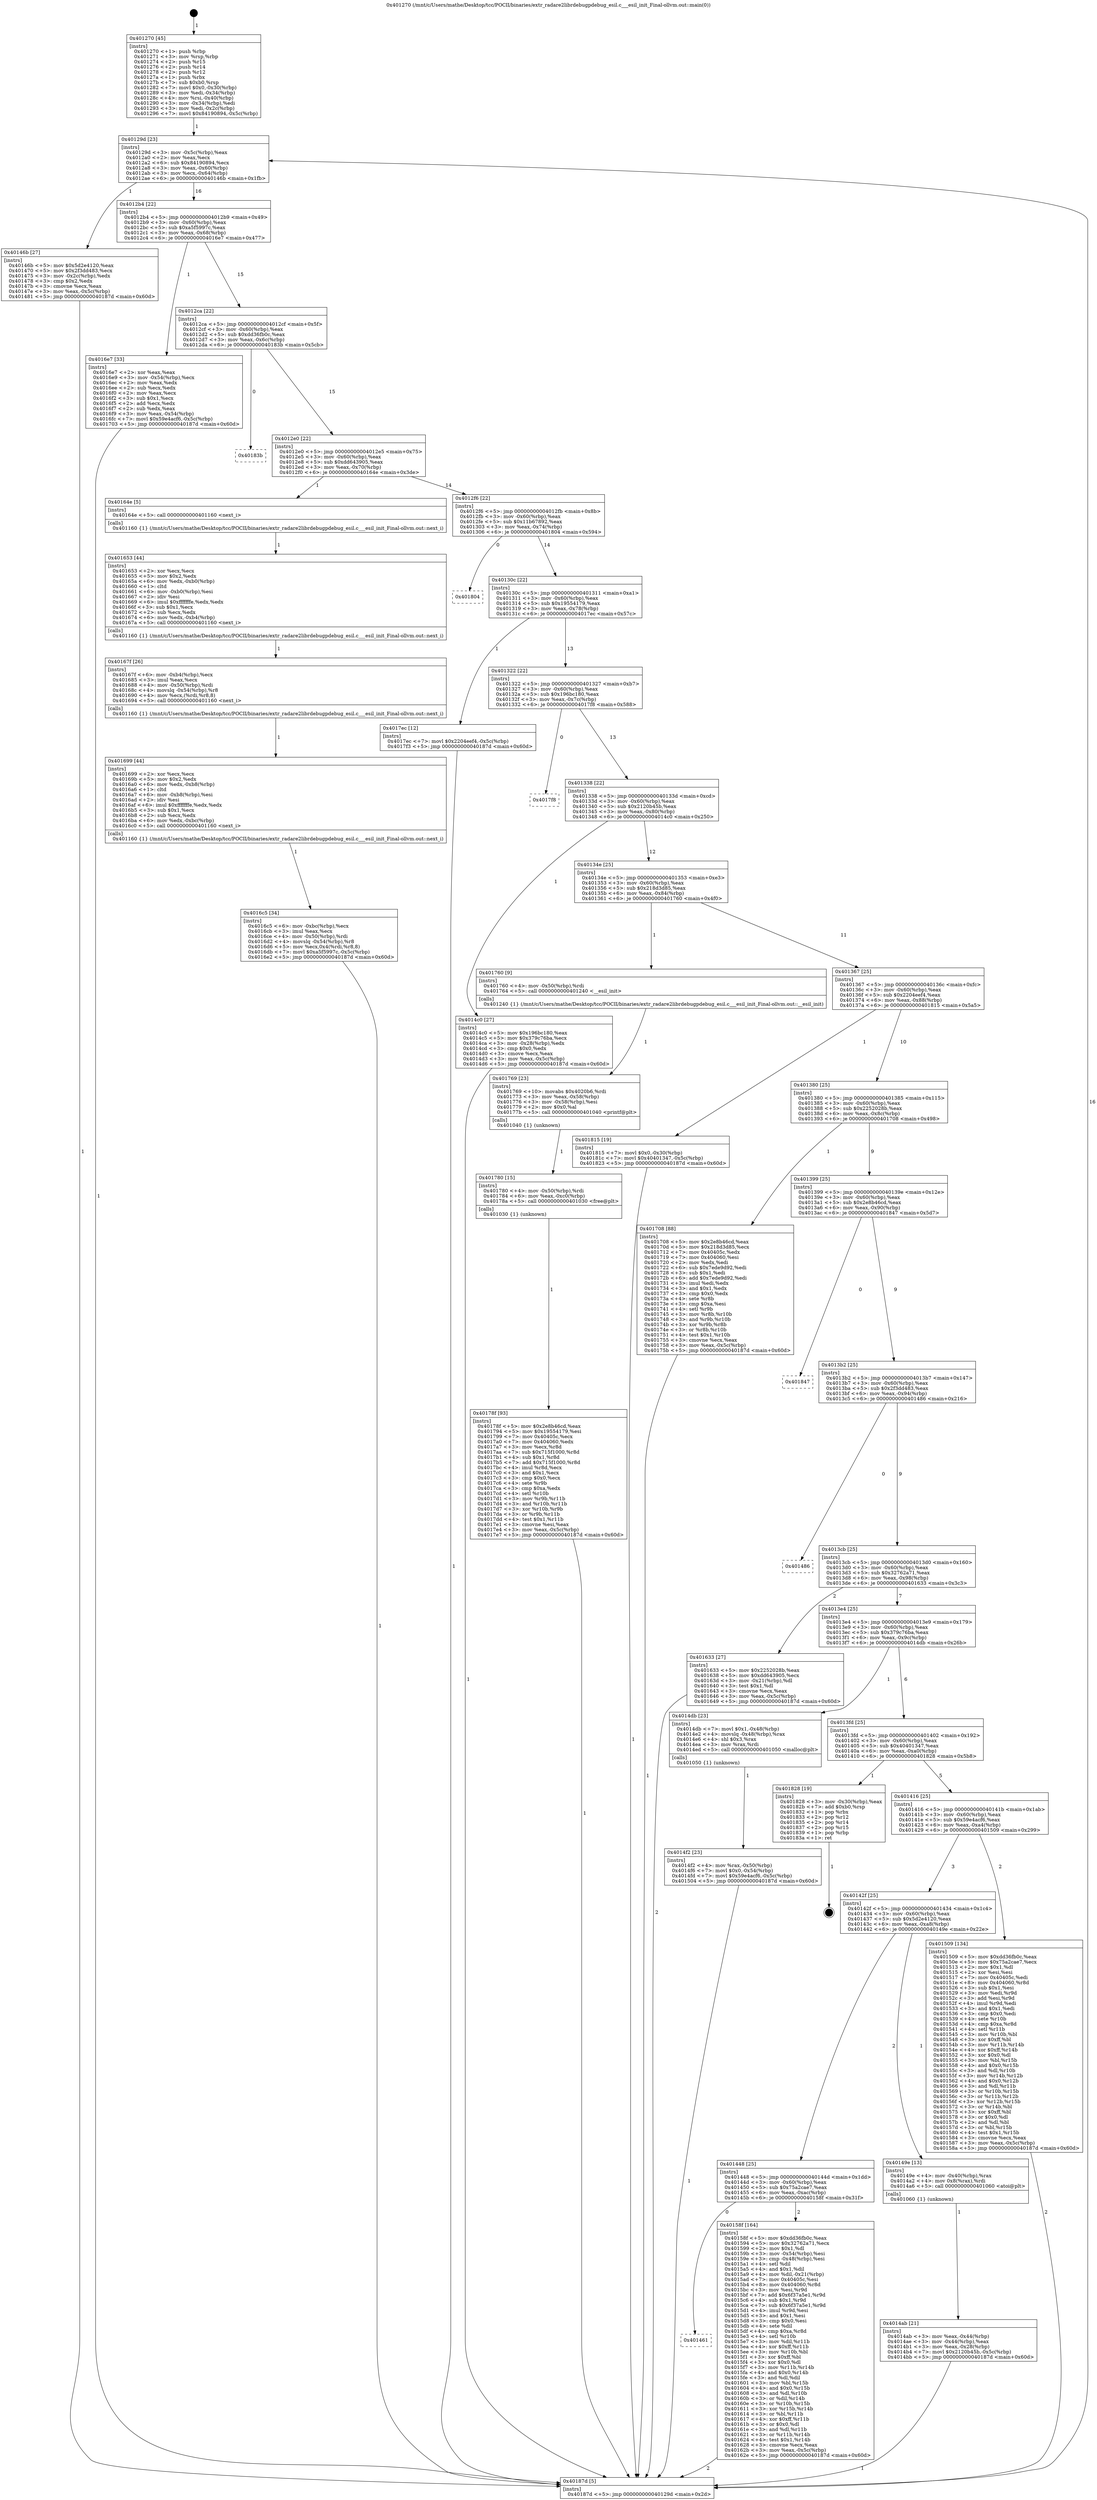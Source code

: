 digraph "0x401270" {
  label = "0x401270 (/mnt/c/Users/mathe/Desktop/tcc/POCII/binaries/extr_radare2librdebugpdebug_esil.c___esil_init_Final-ollvm.out::main(0))"
  labelloc = "t"
  node[shape=record]

  Entry [label="",width=0.3,height=0.3,shape=circle,fillcolor=black,style=filled]
  "0x40129d" [label="{
     0x40129d [23]\l
     | [instrs]\l
     &nbsp;&nbsp;0x40129d \<+3\>: mov -0x5c(%rbp),%eax\l
     &nbsp;&nbsp;0x4012a0 \<+2\>: mov %eax,%ecx\l
     &nbsp;&nbsp;0x4012a2 \<+6\>: sub $0x84190894,%ecx\l
     &nbsp;&nbsp;0x4012a8 \<+3\>: mov %eax,-0x60(%rbp)\l
     &nbsp;&nbsp;0x4012ab \<+3\>: mov %ecx,-0x64(%rbp)\l
     &nbsp;&nbsp;0x4012ae \<+6\>: je 000000000040146b \<main+0x1fb\>\l
  }"]
  "0x40146b" [label="{
     0x40146b [27]\l
     | [instrs]\l
     &nbsp;&nbsp;0x40146b \<+5\>: mov $0x5d2e4120,%eax\l
     &nbsp;&nbsp;0x401470 \<+5\>: mov $0x2f3dd483,%ecx\l
     &nbsp;&nbsp;0x401475 \<+3\>: mov -0x2c(%rbp),%edx\l
     &nbsp;&nbsp;0x401478 \<+3\>: cmp $0x2,%edx\l
     &nbsp;&nbsp;0x40147b \<+3\>: cmovne %ecx,%eax\l
     &nbsp;&nbsp;0x40147e \<+3\>: mov %eax,-0x5c(%rbp)\l
     &nbsp;&nbsp;0x401481 \<+5\>: jmp 000000000040187d \<main+0x60d\>\l
  }"]
  "0x4012b4" [label="{
     0x4012b4 [22]\l
     | [instrs]\l
     &nbsp;&nbsp;0x4012b4 \<+5\>: jmp 00000000004012b9 \<main+0x49\>\l
     &nbsp;&nbsp;0x4012b9 \<+3\>: mov -0x60(%rbp),%eax\l
     &nbsp;&nbsp;0x4012bc \<+5\>: sub $0xa5f5997c,%eax\l
     &nbsp;&nbsp;0x4012c1 \<+3\>: mov %eax,-0x68(%rbp)\l
     &nbsp;&nbsp;0x4012c4 \<+6\>: je 00000000004016e7 \<main+0x477\>\l
  }"]
  "0x40187d" [label="{
     0x40187d [5]\l
     | [instrs]\l
     &nbsp;&nbsp;0x40187d \<+5\>: jmp 000000000040129d \<main+0x2d\>\l
  }"]
  "0x401270" [label="{
     0x401270 [45]\l
     | [instrs]\l
     &nbsp;&nbsp;0x401270 \<+1\>: push %rbp\l
     &nbsp;&nbsp;0x401271 \<+3\>: mov %rsp,%rbp\l
     &nbsp;&nbsp;0x401274 \<+2\>: push %r15\l
     &nbsp;&nbsp;0x401276 \<+2\>: push %r14\l
     &nbsp;&nbsp;0x401278 \<+2\>: push %r12\l
     &nbsp;&nbsp;0x40127a \<+1\>: push %rbx\l
     &nbsp;&nbsp;0x40127b \<+7\>: sub $0xb0,%rsp\l
     &nbsp;&nbsp;0x401282 \<+7\>: movl $0x0,-0x30(%rbp)\l
     &nbsp;&nbsp;0x401289 \<+3\>: mov %edi,-0x34(%rbp)\l
     &nbsp;&nbsp;0x40128c \<+4\>: mov %rsi,-0x40(%rbp)\l
     &nbsp;&nbsp;0x401290 \<+3\>: mov -0x34(%rbp),%edi\l
     &nbsp;&nbsp;0x401293 \<+3\>: mov %edi,-0x2c(%rbp)\l
     &nbsp;&nbsp;0x401296 \<+7\>: movl $0x84190894,-0x5c(%rbp)\l
  }"]
  Exit [label="",width=0.3,height=0.3,shape=circle,fillcolor=black,style=filled,peripheries=2]
  "0x4016e7" [label="{
     0x4016e7 [33]\l
     | [instrs]\l
     &nbsp;&nbsp;0x4016e7 \<+2\>: xor %eax,%eax\l
     &nbsp;&nbsp;0x4016e9 \<+3\>: mov -0x54(%rbp),%ecx\l
     &nbsp;&nbsp;0x4016ec \<+2\>: mov %eax,%edx\l
     &nbsp;&nbsp;0x4016ee \<+2\>: sub %ecx,%edx\l
     &nbsp;&nbsp;0x4016f0 \<+2\>: mov %eax,%ecx\l
     &nbsp;&nbsp;0x4016f2 \<+3\>: sub $0x1,%ecx\l
     &nbsp;&nbsp;0x4016f5 \<+2\>: add %ecx,%edx\l
     &nbsp;&nbsp;0x4016f7 \<+2\>: sub %edx,%eax\l
     &nbsp;&nbsp;0x4016f9 \<+3\>: mov %eax,-0x54(%rbp)\l
     &nbsp;&nbsp;0x4016fc \<+7\>: movl $0x59e4acf6,-0x5c(%rbp)\l
     &nbsp;&nbsp;0x401703 \<+5\>: jmp 000000000040187d \<main+0x60d\>\l
  }"]
  "0x4012ca" [label="{
     0x4012ca [22]\l
     | [instrs]\l
     &nbsp;&nbsp;0x4012ca \<+5\>: jmp 00000000004012cf \<main+0x5f\>\l
     &nbsp;&nbsp;0x4012cf \<+3\>: mov -0x60(%rbp),%eax\l
     &nbsp;&nbsp;0x4012d2 \<+5\>: sub $0xdd36fb0c,%eax\l
     &nbsp;&nbsp;0x4012d7 \<+3\>: mov %eax,-0x6c(%rbp)\l
     &nbsp;&nbsp;0x4012da \<+6\>: je 000000000040183b \<main+0x5cb\>\l
  }"]
  "0x40178f" [label="{
     0x40178f [93]\l
     | [instrs]\l
     &nbsp;&nbsp;0x40178f \<+5\>: mov $0x2e8b46cd,%eax\l
     &nbsp;&nbsp;0x401794 \<+5\>: mov $0x19554179,%esi\l
     &nbsp;&nbsp;0x401799 \<+7\>: mov 0x40405c,%ecx\l
     &nbsp;&nbsp;0x4017a0 \<+7\>: mov 0x404060,%edx\l
     &nbsp;&nbsp;0x4017a7 \<+3\>: mov %ecx,%r8d\l
     &nbsp;&nbsp;0x4017aa \<+7\>: sub $0x715f1000,%r8d\l
     &nbsp;&nbsp;0x4017b1 \<+4\>: sub $0x1,%r8d\l
     &nbsp;&nbsp;0x4017b5 \<+7\>: add $0x715f1000,%r8d\l
     &nbsp;&nbsp;0x4017bc \<+4\>: imul %r8d,%ecx\l
     &nbsp;&nbsp;0x4017c0 \<+3\>: and $0x1,%ecx\l
     &nbsp;&nbsp;0x4017c3 \<+3\>: cmp $0x0,%ecx\l
     &nbsp;&nbsp;0x4017c6 \<+4\>: sete %r9b\l
     &nbsp;&nbsp;0x4017ca \<+3\>: cmp $0xa,%edx\l
     &nbsp;&nbsp;0x4017cd \<+4\>: setl %r10b\l
     &nbsp;&nbsp;0x4017d1 \<+3\>: mov %r9b,%r11b\l
     &nbsp;&nbsp;0x4017d4 \<+3\>: and %r10b,%r11b\l
     &nbsp;&nbsp;0x4017d7 \<+3\>: xor %r10b,%r9b\l
     &nbsp;&nbsp;0x4017da \<+3\>: or %r9b,%r11b\l
     &nbsp;&nbsp;0x4017dd \<+4\>: test $0x1,%r11b\l
     &nbsp;&nbsp;0x4017e1 \<+3\>: cmovne %esi,%eax\l
     &nbsp;&nbsp;0x4017e4 \<+3\>: mov %eax,-0x5c(%rbp)\l
     &nbsp;&nbsp;0x4017e7 \<+5\>: jmp 000000000040187d \<main+0x60d\>\l
  }"]
  "0x40183b" [label="{
     0x40183b\l
  }", style=dashed]
  "0x4012e0" [label="{
     0x4012e0 [22]\l
     | [instrs]\l
     &nbsp;&nbsp;0x4012e0 \<+5\>: jmp 00000000004012e5 \<main+0x75\>\l
     &nbsp;&nbsp;0x4012e5 \<+3\>: mov -0x60(%rbp),%eax\l
     &nbsp;&nbsp;0x4012e8 \<+5\>: sub $0xdd643905,%eax\l
     &nbsp;&nbsp;0x4012ed \<+3\>: mov %eax,-0x70(%rbp)\l
     &nbsp;&nbsp;0x4012f0 \<+6\>: je 000000000040164e \<main+0x3de\>\l
  }"]
  "0x401780" [label="{
     0x401780 [15]\l
     | [instrs]\l
     &nbsp;&nbsp;0x401780 \<+4\>: mov -0x50(%rbp),%rdi\l
     &nbsp;&nbsp;0x401784 \<+6\>: mov %eax,-0xc0(%rbp)\l
     &nbsp;&nbsp;0x40178a \<+5\>: call 0000000000401030 \<free@plt\>\l
     | [calls]\l
     &nbsp;&nbsp;0x401030 \{1\} (unknown)\l
  }"]
  "0x40164e" [label="{
     0x40164e [5]\l
     | [instrs]\l
     &nbsp;&nbsp;0x40164e \<+5\>: call 0000000000401160 \<next_i\>\l
     | [calls]\l
     &nbsp;&nbsp;0x401160 \{1\} (/mnt/c/Users/mathe/Desktop/tcc/POCII/binaries/extr_radare2librdebugpdebug_esil.c___esil_init_Final-ollvm.out::next_i)\l
  }"]
  "0x4012f6" [label="{
     0x4012f6 [22]\l
     | [instrs]\l
     &nbsp;&nbsp;0x4012f6 \<+5\>: jmp 00000000004012fb \<main+0x8b\>\l
     &nbsp;&nbsp;0x4012fb \<+3\>: mov -0x60(%rbp),%eax\l
     &nbsp;&nbsp;0x4012fe \<+5\>: sub $0x11b67892,%eax\l
     &nbsp;&nbsp;0x401303 \<+3\>: mov %eax,-0x74(%rbp)\l
     &nbsp;&nbsp;0x401306 \<+6\>: je 0000000000401804 \<main+0x594\>\l
  }"]
  "0x401769" [label="{
     0x401769 [23]\l
     | [instrs]\l
     &nbsp;&nbsp;0x401769 \<+10\>: movabs $0x4020b6,%rdi\l
     &nbsp;&nbsp;0x401773 \<+3\>: mov %eax,-0x58(%rbp)\l
     &nbsp;&nbsp;0x401776 \<+3\>: mov -0x58(%rbp),%esi\l
     &nbsp;&nbsp;0x401779 \<+2\>: mov $0x0,%al\l
     &nbsp;&nbsp;0x40177b \<+5\>: call 0000000000401040 \<printf@plt\>\l
     | [calls]\l
     &nbsp;&nbsp;0x401040 \{1\} (unknown)\l
  }"]
  "0x401804" [label="{
     0x401804\l
  }", style=dashed]
  "0x40130c" [label="{
     0x40130c [22]\l
     | [instrs]\l
     &nbsp;&nbsp;0x40130c \<+5\>: jmp 0000000000401311 \<main+0xa1\>\l
     &nbsp;&nbsp;0x401311 \<+3\>: mov -0x60(%rbp),%eax\l
     &nbsp;&nbsp;0x401314 \<+5\>: sub $0x19554179,%eax\l
     &nbsp;&nbsp;0x401319 \<+3\>: mov %eax,-0x78(%rbp)\l
     &nbsp;&nbsp;0x40131c \<+6\>: je 00000000004017ec \<main+0x57c\>\l
  }"]
  "0x4016c5" [label="{
     0x4016c5 [34]\l
     | [instrs]\l
     &nbsp;&nbsp;0x4016c5 \<+6\>: mov -0xbc(%rbp),%ecx\l
     &nbsp;&nbsp;0x4016cb \<+3\>: imul %eax,%ecx\l
     &nbsp;&nbsp;0x4016ce \<+4\>: mov -0x50(%rbp),%rdi\l
     &nbsp;&nbsp;0x4016d2 \<+4\>: movslq -0x54(%rbp),%r8\l
     &nbsp;&nbsp;0x4016d6 \<+5\>: mov %ecx,0x4(%rdi,%r8,8)\l
     &nbsp;&nbsp;0x4016db \<+7\>: movl $0xa5f5997c,-0x5c(%rbp)\l
     &nbsp;&nbsp;0x4016e2 \<+5\>: jmp 000000000040187d \<main+0x60d\>\l
  }"]
  "0x4017ec" [label="{
     0x4017ec [12]\l
     | [instrs]\l
     &nbsp;&nbsp;0x4017ec \<+7\>: movl $0x2204eef4,-0x5c(%rbp)\l
     &nbsp;&nbsp;0x4017f3 \<+5\>: jmp 000000000040187d \<main+0x60d\>\l
  }"]
  "0x401322" [label="{
     0x401322 [22]\l
     | [instrs]\l
     &nbsp;&nbsp;0x401322 \<+5\>: jmp 0000000000401327 \<main+0xb7\>\l
     &nbsp;&nbsp;0x401327 \<+3\>: mov -0x60(%rbp),%eax\l
     &nbsp;&nbsp;0x40132a \<+5\>: sub $0x196bc180,%eax\l
     &nbsp;&nbsp;0x40132f \<+3\>: mov %eax,-0x7c(%rbp)\l
     &nbsp;&nbsp;0x401332 \<+6\>: je 00000000004017f8 \<main+0x588\>\l
  }"]
  "0x401699" [label="{
     0x401699 [44]\l
     | [instrs]\l
     &nbsp;&nbsp;0x401699 \<+2\>: xor %ecx,%ecx\l
     &nbsp;&nbsp;0x40169b \<+5\>: mov $0x2,%edx\l
     &nbsp;&nbsp;0x4016a0 \<+6\>: mov %edx,-0xb8(%rbp)\l
     &nbsp;&nbsp;0x4016a6 \<+1\>: cltd\l
     &nbsp;&nbsp;0x4016a7 \<+6\>: mov -0xb8(%rbp),%esi\l
     &nbsp;&nbsp;0x4016ad \<+2\>: idiv %esi\l
     &nbsp;&nbsp;0x4016af \<+6\>: imul $0xfffffffe,%edx,%edx\l
     &nbsp;&nbsp;0x4016b5 \<+3\>: sub $0x1,%ecx\l
     &nbsp;&nbsp;0x4016b8 \<+2\>: sub %ecx,%edx\l
     &nbsp;&nbsp;0x4016ba \<+6\>: mov %edx,-0xbc(%rbp)\l
     &nbsp;&nbsp;0x4016c0 \<+5\>: call 0000000000401160 \<next_i\>\l
     | [calls]\l
     &nbsp;&nbsp;0x401160 \{1\} (/mnt/c/Users/mathe/Desktop/tcc/POCII/binaries/extr_radare2librdebugpdebug_esil.c___esil_init_Final-ollvm.out::next_i)\l
  }"]
  "0x4017f8" [label="{
     0x4017f8\l
  }", style=dashed]
  "0x401338" [label="{
     0x401338 [22]\l
     | [instrs]\l
     &nbsp;&nbsp;0x401338 \<+5\>: jmp 000000000040133d \<main+0xcd\>\l
     &nbsp;&nbsp;0x40133d \<+3\>: mov -0x60(%rbp),%eax\l
     &nbsp;&nbsp;0x401340 \<+5\>: sub $0x2120b45b,%eax\l
     &nbsp;&nbsp;0x401345 \<+3\>: mov %eax,-0x80(%rbp)\l
     &nbsp;&nbsp;0x401348 \<+6\>: je 00000000004014c0 \<main+0x250\>\l
  }"]
  "0x40167f" [label="{
     0x40167f [26]\l
     | [instrs]\l
     &nbsp;&nbsp;0x40167f \<+6\>: mov -0xb4(%rbp),%ecx\l
     &nbsp;&nbsp;0x401685 \<+3\>: imul %eax,%ecx\l
     &nbsp;&nbsp;0x401688 \<+4\>: mov -0x50(%rbp),%rdi\l
     &nbsp;&nbsp;0x40168c \<+4\>: movslq -0x54(%rbp),%r8\l
     &nbsp;&nbsp;0x401690 \<+4\>: mov %ecx,(%rdi,%r8,8)\l
     &nbsp;&nbsp;0x401694 \<+5\>: call 0000000000401160 \<next_i\>\l
     | [calls]\l
     &nbsp;&nbsp;0x401160 \{1\} (/mnt/c/Users/mathe/Desktop/tcc/POCII/binaries/extr_radare2librdebugpdebug_esil.c___esil_init_Final-ollvm.out::next_i)\l
  }"]
  "0x4014c0" [label="{
     0x4014c0 [27]\l
     | [instrs]\l
     &nbsp;&nbsp;0x4014c0 \<+5\>: mov $0x196bc180,%eax\l
     &nbsp;&nbsp;0x4014c5 \<+5\>: mov $0x379c76ba,%ecx\l
     &nbsp;&nbsp;0x4014ca \<+3\>: mov -0x28(%rbp),%edx\l
     &nbsp;&nbsp;0x4014cd \<+3\>: cmp $0x0,%edx\l
     &nbsp;&nbsp;0x4014d0 \<+3\>: cmove %ecx,%eax\l
     &nbsp;&nbsp;0x4014d3 \<+3\>: mov %eax,-0x5c(%rbp)\l
     &nbsp;&nbsp;0x4014d6 \<+5\>: jmp 000000000040187d \<main+0x60d\>\l
  }"]
  "0x40134e" [label="{
     0x40134e [25]\l
     | [instrs]\l
     &nbsp;&nbsp;0x40134e \<+5\>: jmp 0000000000401353 \<main+0xe3\>\l
     &nbsp;&nbsp;0x401353 \<+3\>: mov -0x60(%rbp),%eax\l
     &nbsp;&nbsp;0x401356 \<+5\>: sub $0x218d3d85,%eax\l
     &nbsp;&nbsp;0x40135b \<+6\>: mov %eax,-0x84(%rbp)\l
     &nbsp;&nbsp;0x401361 \<+6\>: je 0000000000401760 \<main+0x4f0\>\l
  }"]
  "0x401653" [label="{
     0x401653 [44]\l
     | [instrs]\l
     &nbsp;&nbsp;0x401653 \<+2\>: xor %ecx,%ecx\l
     &nbsp;&nbsp;0x401655 \<+5\>: mov $0x2,%edx\l
     &nbsp;&nbsp;0x40165a \<+6\>: mov %edx,-0xb0(%rbp)\l
     &nbsp;&nbsp;0x401660 \<+1\>: cltd\l
     &nbsp;&nbsp;0x401661 \<+6\>: mov -0xb0(%rbp),%esi\l
     &nbsp;&nbsp;0x401667 \<+2\>: idiv %esi\l
     &nbsp;&nbsp;0x401669 \<+6\>: imul $0xfffffffe,%edx,%edx\l
     &nbsp;&nbsp;0x40166f \<+3\>: sub $0x1,%ecx\l
     &nbsp;&nbsp;0x401672 \<+2\>: sub %ecx,%edx\l
     &nbsp;&nbsp;0x401674 \<+6\>: mov %edx,-0xb4(%rbp)\l
     &nbsp;&nbsp;0x40167a \<+5\>: call 0000000000401160 \<next_i\>\l
     | [calls]\l
     &nbsp;&nbsp;0x401160 \{1\} (/mnt/c/Users/mathe/Desktop/tcc/POCII/binaries/extr_radare2librdebugpdebug_esil.c___esil_init_Final-ollvm.out::next_i)\l
  }"]
  "0x401760" [label="{
     0x401760 [9]\l
     | [instrs]\l
     &nbsp;&nbsp;0x401760 \<+4\>: mov -0x50(%rbp),%rdi\l
     &nbsp;&nbsp;0x401764 \<+5\>: call 0000000000401240 \<__esil_init\>\l
     | [calls]\l
     &nbsp;&nbsp;0x401240 \{1\} (/mnt/c/Users/mathe/Desktop/tcc/POCII/binaries/extr_radare2librdebugpdebug_esil.c___esil_init_Final-ollvm.out::__esil_init)\l
  }"]
  "0x401367" [label="{
     0x401367 [25]\l
     | [instrs]\l
     &nbsp;&nbsp;0x401367 \<+5\>: jmp 000000000040136c \<main+0xfc\>\l
     &nbsp;&nbsp;0x40136c \<+3\>: mov -0x60(%rbp),%eax\l
     &nbsp;&nbsp;0x40136f \<+5\>: sub $0x2204eef4,%eax\l
     &nbsp;&nbsp;0x401374 \<+6\>: mov %eax,-0x88(%rbp)\l
     &nbsp;&nbsp;0x40137a \<+6\>: je 0000000000401815 \<main+0x5a5\>\l
  }"]
  "0x401461" [label="{
     0x401461\l
  }", style=dashed]
  "0x401815" [label="{
     0x401815 [19]\l
     | [instrs]\l
     &nbsp;&nbsp;0x401815 \<+7\>: movl $0x0,-0x30(%rbp)\l
     &nbsp;&nbsp;0x40181c \<+7\>: movl $0x40401347,-0x5c(%rbp)\l
     &nbsp;&nbsp;0x401823 \<+5\>: jmp 000000000040187d \<main+0x60d\>\l
  }"]
  "0x401380" [label="{
     0x401380 [25]\l
     | [instrs]\l
     &nbsp;&nbsp;0x401380 \<+5\>: jmp 0000000000401385 \<main+0x115\>\l
     &nbsp;&nbsp;0x401385 \<+3\>: mov -0x60(%rbp),%eax\l
     &nbsp;&nbsp;0x401388 \<+5\>: sub $0x2252028b,%eax\l
     &nbsp;&nbsp;0x40138d \<+6\>: mov %eax,-0x8c(%rbp)\l
     &nbsp;&nbsp;0x401393 \<+6\>: je 0000000000401708 \<main+0x498\>\l
  }"]
  "0x40158f" [label="{
     0x40158f [164]\l
     | [instrs]\l
     &nbsp;&nbsp;0x40158f \<+5\>: mov $0xdd36fb0c,%eax\l
     &nbsp;&nbsp;0x401594 \<+5\>: mov $0x32762a71,%ecx\l
     &nbsp;&nbsp;0x401599 \<+2\>: mov $0x1,%dl\l
     &nbsp;&nbsp;0x40159b \<+3\>: mov -0x54(%rbp),%esi\l
     &nbsp;&nbsp;0x40159e \<+3\>: cmp -0x48(%rbp),%esi\l
     &nbsp;&nbsp;0x4015a1 \<+4\>: setl %dil\l
     &nbsp;&nbsp;0x4015a5 \<+4\>: and $0x1,%dil\l
     &nbsp;&nbsp;0x4015a9 \<+4\>: mov %dil,-0x21(%rbp)\l
     &nbsp;&nbsp;0x4015ad \<+7\>: mov 0x40405c,%esi\l
     &nbsp;&nbsp;0x4015b4 \<+8\>: mov 0x404060,%r8d\l
     &nbsp;&nbsp;0x4015bc \<+3\>: mov %esi,%r9d\l
     &nbsp;&nbsp;0x4015bf \<+7\>: add $0x6f37a5e1,%r9d\l
     &nbsp;&nbsp;0x4015c6 \<+4\>: sub $0x1,%r9d\l
     &nbsp;&nbsp;0x4015ca \<+7\>: sub $0x6f37a5e1,%r9d\l
     &nbsp;&nbsp;0x4015d1 \<+4\>: imul %r9d,%esi\l
     &nbsp;&nbsp;0x4015d5 \<+3\>: and $0x1,%esi\l
     &nbsp;&nbsp;0x4015d8 \<+3\>: cmp $0x0,%esi\l
     &nbsp;&nbsp;0x4015db \<+4\>: sete %dil\l
     &nbsp;&nbsp;0x4015df \<+4\>: cmp $0xa,%r8d\l
     &nbsp;&nbsp;0x4015e3 \<+4\>: setl %r10b\l
     &nbsp;&nbsp;0x4015e7 \<+3\>: mov %dil,%r11b\l
     &nbsp;&nbsp;0x4015ea \<+4\>: xor $0xff,%r11b\l
     &nbsp;&nbsp;0x4015ee \<+3\>: mov %r10b,%bl\l
     &nbsp;&nbsp;0x4015f1 \<+3\>: xor $0xff,%bl\l
     &nbsp;&nbsp;0x4015f4 \<+3\>: xor $0x0,%dl\l
     &nbsp;&nbsp;0x4015f7 \<+3\>: mov %r11b,%r14b\l
     &nbsp;&nbsp;0x4015fa \<+4\>: and $0x0,%r14b\l
     &nbsp;&nbsp;0x4015fe \<+3\>: and %dl,%dil\l
     &nbsp;&nbsp;0x401601 \<+3\>: mov %bl,%r15b\l
     &nbsp;&nbsp;0x401604 \<+4\>: and $0x0,%r15b\l
     &nbsp;&nbsp;0x401608 \<+3\>: and %dl,%r10b\l
     &nbsp;&nbsp;0x40160b \<+3\>: or %dil,%r14b\l
     &nbsp;&nbsp;0x40160e \<+3\>: or %r10b,%r15b\l
     &nbsp;&nbsp;0x401611 \<+3\>: xor %r15b,%r14b\l
     &nbsp;&nbsp;0x401614 \<+3\>: or %bl,%r11b\l
     &nbsp;&nbsp;0x401617 \<+4\>: xor $0xff,%r11b\l
     &nbsp;&nbsp;0x40161b \<+3\>: or $0x0,%dl\l
     &nbsp;&nbsp;0x40161e \<+3\>: and %dl,%r11b\l
     &nbsp;&nbsp;0x401621 \<+3\>: or %r11b,%r14b\l
     &nbsp;&nbsp;0x401624 \<+4\>: test $0x1,%r14b\l
     &nbsp;&nbsp;0x401628 \<+3\>: cmovne %ecx,%eax\l
     &nbsp;&nbsp;0x40162b \<+3\>: mov %eax,-0x5c(%rbp)\l
     &nbsp;&nbsp;0x40162e \<+5\>: jmp 000000000040187d \<main+0x60d\>\l
  }"]
  "0x401708" [label="{
     0x401708 [88]\l
     | [instrs]\l
     &nbsp;&nbsp;0x401708 \<+5\>: mov $0x2e8b46cd,%eax\l
     &nbsp;&nbsp;0x40170d \<+5\>: mov $0x218d3d85,%ecx\l
     &nbsp;&nbsp;0x401712 \<+7\>: mov 0x40405c,%edx\l
     &nbsp;&nbsp;0x401719 \<+7\>: mov 0x404060,%esi\l
     &nbsp;&nbsp;0x401720 \<+2\>: mov %edx,%edi\l
     &nbsp;&nbsp;0x401722 \<+6\>: sub $0x7ede9d92,%edi\l
     &nbsp;&nbsp;0x401728 \<+3\>: sub $0x1,%edi\l
     &nbsp;&nbsp;0x40172b \<+6\>: add $0x7ede9d92,%edi\l
     &nbsp;&nbsp;0x401731 \<+3\>: imul %edi,%edx\l
     &nbsp;&nbsp;0x401734 \<+3\>: and $0x1,%edx\l
     &nbsp;&nbsp;0x401737 \<+3\>: cmp $0x0,%edx\l
     &nbsp;&nbsp;0x40173a \<+4\>: sete %r8b\l
     &nbsp;&nbsp;0x40173e \<+3\>: cmp $0xa,%esi\l
     &nbsp;&nbsp;0x401741 \<+4\>: setl %r9b\l
     &nbsp;&nbsp;0x401745 \<+3\>: mov %r8b,%r10b\l
     &nbsp;&nbsp;0x401748 \<+3\>: and %r9b,%r10b\l
     &nbsp;&nbsp;0x40174b \<+3\>: xor %r9b,%r8b\l
     &nbsp;&nbsp;0x40174e \<+3\>: or %r8b,%r10b\l
     &nbsp;&nbsp;0x401751 \<+4\>: test $0x1,%r10b\l
     &nbsp;&nbsp;0x401755 \<+3\>: cmovne %ecx,%eax\l
     &nbsp;&nbsp;0x401758 \<+3\>: mov %eax,-0x5c(%rbp)\l
     &nbsp;&nbsp;0x40175b \<+5\>: jmp 000000000040187d \<main+0x60d\>\l
  }"]
  "0x401399" [label="{
     0x401399 [25]\l
     | [instrs]\l
     &nbsp;&nbsp;0x401399 \<+5\>: jmp 000000000040139e \<main+0x12e\>\l
     &nbsp;&nbsp;0x40139e \<+3\>: mov -0x60(%rbp),%eax\l
     &nbsp;&nbsp;0x4013a1 \<+5\>: sub $0x2e8b46cd,%eax\l
     &nbsp;&nbsp;0x4013a6 \<+6\>: mov %eax,-0x90(%rbp)\l
     &nbsp;&nbsp;0x4013ac \<+6\>: je 0000000000401847 \<main+0x5d7\>\l
  }"]
  "0x4014f2" [label="{
     0x4014f2 [23]\l
     | [instrs]\l
     &nbsp;&nbsp;0x4014f2 \<+4\>: mov %rax,-0x50(%rbp)\l
     &nbsp;&nbsp;0x4014f6 \<+7\>: movl $0x0,-0x54(%rbp)\l
     &nbsp;&nbsp;0x4014fd \<+7\>: movl $0x59e4acf6,-0x5c(%rbp)\l
     &nbsp;&nbsp;0x401504 \<+5\>: jmp 000000000040187d \<main+0x60d\>\l
  }"]
  "0x401847" [label="{
     0x401847\l
  }", style=dashed]
  "0x4013b2" [label="{
     0x4013b2 [25]\l
     | [instrs]\l
     &nbsp;&nbsp;0x4013b2 \<+5\>: jmp 00000000004013b7 \<main+0x147\>\l
     &nbsp;&nbsp;0x4013b7 \<+3\>: mov -0x60(%rbp),%eax\l
     &nbsp;&nbsp;0x4013ba \<+5\>: sub $0x2f3dd483,%eax\l
     &nbsp;&nbsp;0x4013bf \<+6\>: mov %eax,-0x94(%rbp)\l
     &nbsp;&nbsp;0x4013c5 \<+6\>: je 0000000000401486 \<main+0x216\>\l
  }"]
  "0x4014ab" [label="{
     0x4014ab [21]\l
     | [instrs]\l
     &nbsp;&nbsp;0x4014ab \<+3\>: mov %eax,-0x44(%rbp)\l
     &nbsp;&nbsp;0x4014ae \<+3\>: mov -0x44(%rbp),%eax\l
     &nbsp;&nbsp;0x4014b1 \<+3\>: mov %eax,-0x28(%rbp)\l
     &nbsp;&nbsp;0x4014b4 \<+7\>: movl $0x2120b45b,-0x5c(%rbp)\l
     &nbsp;&nbsp;0x4014bb \<+5\>: jmp 000000000040187d \<main+0x60d\>\l
  }"]
  "0x401486" [label="{
     0x401486\l
  }", style=dashed]
  "0x4013cb" [label="{
     0x4013cb [25]\l
     | [instrs]\l
     &nbsp;&nbsp;0x4013cb \<+5\>: jmp 00000000004013d0 \<main+0x160\>\l
     &nbsp;&nbsp;0x4013d0 \<+3\>: mov -0x60(%rbp),%eax\l
     &nbsp;&nbsp;0x4013d3 \<+5\>: sub $0x32762a71,%eax\l
     &nbsp;&nbsp;0x4013d8 \<+6\>: mov %eax,-0x98(%rbp)\l
     &nbsp;&nbsp;0x4013de \<+6\>: je 0000000000401633 \<main+0x3c3\>\l
  }"]
  "0x401448" [label="{
     0x401448 [25]\l
     | [instrs]\l
     &nbsp;&nbsp;0x401448 \<+5\>: jmp 000000000040144d \<main+0x1dd\>\l
     &nbsp;&nbsp;0x40144d \<+3\>: mov -0x60(%rbp),%eax\l
     &nbsp;&nbsp;0x401450 \<+5\>: sub $0x75a2cae7,%eax\l
     &nbsp;&nbsp;0x401455 \<+6\>: mov %eax,-0xac(%rbp)\l
     &nbsp;&nbsp;0x40145b \<+6\>: je 000000000040158f \<main+0x31f\>\l
  }"]
  "0x401633" [label="{
     0x401633 [27]\l
     | [instrs]\l
     &nbsp;&nbsp;0x401633 \<+5\>: mov $0x2252028b,%eax\l
     &nbsp;&nbsp;0x401638 \<+5\>: mov $0xdd643905,%ecx\l
     &nbsp;&nbsp;0x40163d \<+3\>: mov -0x21(%rbp),%dl\l
     &nbsp;&nbsp;0x401640 \<+3\>: test $0x1,%dl\l
     &nbsp;&nbsp;0x401643 \<+3\>: cmovne %ecx,%eax\l
     &nbsp;&nbsp;0x401646 \<+3\>: mov %eax,-0x5c(%rbp)\l
     &nbsp;&nbsp;0x401649 \<+5\>: jmp 000000000040187d \<main+0x60d\>\l
  }"]
  "0x4013e4" [label="{
     0x4013e4 [25]\l
     | [instrs]\l
     &nbsp;&nbsp;0x4013e4 \<+5\>: jmp 00000000004013e9 \<main+0x179\>\l
     &nbsp;&nbsp;0x4013e9 \<+3\>: mov -0x60(%rbp),%eax\l
     &nbsp;&nbsp;0x4013ec \<+5\>: sub $0x379c76ba,%eax\l
     &nbsp;&nbsp;0x4013f1 \<+6\>: mov %eax,-0x9c(%rbp)\l
     &nbsp;&nbsp;0x4013f7 \<+6\>: je 00000000004014db \<main+0x26b\>\l
  }"]
  "0x40149e" [label="{
     0x40149e [13]\l
     | [instrs]\l
     &nbsp;&nbsp;0x40149e \<+4\>: mov -0x40(%rbp),%rax\l
     &nbsp;&nbsp;0x4014a2 \<+4\>: mov 0x8(%rax),%rdi\l
     &nbsp;&nbsp;0x4014a6 \<+5\>: call 0000000000401060 \<atoi@plt\>\l
     | [calls]\l
     &nbsp;&nbsp;0x401060 \{1\} (unknown)\l
  }"]
  "0x4014db" [label="{
     0x4014db [23]\l
     | [instrs]\l
     &nbsp;&nbsp;0x4014db \<+7\>: movl $0x1,-0x48(%rbp)\l
     &nbsp;&nbsp;0x4014e2 \<+4\>: movslq -0x48(%rbp),%rax\l
     &nbsp;&nbsp;0x4014e6 \<+4\>: shl $0x3,%rax\l
     &nbsp;&nbsp;0x4014ea \<+3\>: mov %rax,%rdi\l
     &nbsp;&nbsp;0x4014ed \<+5\>: call 0000000000401050 \<malloc@plt\>\l
     | [calls]\l
     &nbsp;&nbsp;0x401050 \{1\} (unknown)\l
  }"]
  "0x4013fd" [label="{
     0x4013fd [25]\l
     | [instrs]\l
     &nbsp;&nbsp;0x4013fd \<+5\>: jmp 0000000000401402 \<main+0x192\>\l
     &nbsp;&nbsp;0x401402 \<+3\>: mov -0x60(%rbp),%eax\l
     &nbsp;&nbsp;0x401405 \<+5\>: sub $0x40401347,%eax\l
     &nbsp;&nbsp;0x40140a \<+6\>: mov %eax,-0xa0(%rbp)\l
     &nbsp;&nbsp;0x401410 \<+6\>: je 0000000000401828 \<main+0x5b8\>\l
  }"]
  "0x40142f" [label="{
     0x40142f [25]\l
     | [instrs]\l
     &nbsp;&nbsp;0x40142f \<+5\>: jmp 0000000000401434 \<main+0x1c4\>\l
     &nbsp;&nbsp;0x401434 \<+3\>: mov -0x60(%rbp),%eax\l
     &nbsp;&nbsp;0x401437 \<+5\>: sub $0x5d2e4120,%eax\l
     &nbsp;&nbsp;0x40143c \<+6\>: mov %eax,-0xa8(%rbp)\l
     &nbsp;&nbsp;0x401442 \<+6\>: je 000000000040149e \<main+0x22e\>\l
  }"]
  "0x401828" [label="{
     0x401828 [19]\l
     | [instrs]\l
     &nbsp;&nbsp;0x401828 \<+3\>: mov -0x30(%rbp),%eax\l
     &nbsp;&nbsp;0x40182b \<+7\>: add $0xb0,%rsp\l
     &nbsp;&nbsp;0x401832 \<+1\>: pop %rbx\l
     &nbsp;&nbsp;0x401833 \<+2\>: pop %r12\l
     &nbsp;&nbsp;0x401835 \<+2\>: pop %r14\l
     &nbsp;&nbsp;0x401837 \<+2\>: pop %r15\l
     &nbsp;&nbsp;0x401839 \<+1\>: pop %rbp\l
     &nbsp;&nbsp;0x40183a \<+1\>: ret\l
  }"]
  "0x401416" [label="{
     0x401416 [25]\l
     | [instrs]\l
     &nbsp;&nbsp;0x401416 \<+5\>: jmp 000000000040141b \<main+0x1ab\>\l
     &nbsp;&nbsp;0x40141b \<+3\>: mov -0x60(%rbp),%eax\l
     &nbsp;&nbsp;0x40141e \<+5\>: sub $0x59e4acf6,%eax\l
     &nbsp;&nbsp;0x401423 \<+6\>: mov %eax,-0xa4(%rbp)\l
     &nbsp;&nbsp;0x401429 \<+6\>: je 0000000000401509 \<main+0x299\>\l
  }"]
  "0x401509" [label="{
     0x401509 [134]\l
     | [instrs]\l
     &nbsp;&nbsp;0x401509 \<+5\>: mov $0xdd36fb0c,%eax\l
     &nbsp;&nbsp;0x40150e \<+5\>: mov $0x75a2cae7,%ecx\l
     &nbsp;&nbsp;0x401513 \<+2\>: mov $0x1,%dl\l
     &nbsp;&nbsp;0x401515 \<+2\>: xor %esi,%esi\l
     &nbsp;&nbsp;0x401517 \<+7\>: mov 0x40405c,%edi\l
     &nbsp;&nbsp;0x40151e \<+8\>: mov 0x404060,%r8d\l
     &nbsp;&nbsp;0x401526 \<+3\>: sub $0x1,%esi\l
     &nbsp;&nbsp;0x401529 \<+3\>: mov %edi,%r9d\l
     &nbsp;&nbsp;0x40152c \<+3\>: add %esi,%r9d\l
     &nbsp;&nbsp;0x40152f \<+4\>: imul %r9d,%edi\l
     &nbsp;&nbsp;0x401533 \<+3\>: and $0x1,%edi\l
     &nbsp;&nbsp;0x401536 \<+3\>: cmp $0x0,%edi\l
     &nbsp;&nbsp;0x401539 \<+4\>: sete %r10b\l
     &nbsp;&nbsp;0x40153d \<+4\>: cmp $0xa,%r8d\l
     &nbsp;&nbsp;0x401541 \<+4\>: setl %r11b\l
     &nbsp;&nbsp;0x401545 \<+3\>: mov %r10b,%bl\l
     &nbsp;&nbsp;0x401548 \<+3\>: xor $0xff,%bl\l
     &nbsp;&nbsp;0x40154b \<+3\>: mov %r11b,%r14b\l
     &nbsp;&nbsp;0x40154e \<+4\>: xor $0xff,%r14b\l
     &nbsp;&nbsp;0x401552 \<+3\>: xor $0x0,%dl\l
     &nbsp;&nbsp;0x401555 \<+3\>: mov %bl,%r15b\l
     &nbsp;&nbsp;0x401558 \<+4\>: and $0x0,%r15b\l
     &nbsp;&nbsp;0x40155c \<+3\>: and %dl,%r10b\l
     &nbsp;&nbsp;0x40155f \<+3\>: mov %r14b,%r12b\l
     &nbsp;&nbsp;0x401562 \<+4\>: and $0x0,%r12b\l
     &nbsp;&nbsp;0x401566 \<+3\>: and %dl,%r11b\l
     &nbsp;&nbsp;0x401569 \<+3\>: or %r10b,%r15b\l
     &nbsp;&nbsp;0x40156c \<+3\>: or %r11b,%r12b\l
     &nbsp;&nbsp;0x40156f \<+3\>: xor %r12b,%r15b\l
     &nbsp;&nbsp;0x401572 \<+3\>: or %r14b,%bl\l
     &nbsp;&nbsp;0x401575 \<+3\>: xor $0xff,%bl\l
     &nbsp;&nbsp;0x401578 \<+3\>: or $0x0,%dl\l
     &nbsp;&nbsp;0x40157b \<+2\>: and %dl,%bl\l
     &nbsp;&nbsp;0x40157d \<+3\>: or %bl,%r15b\l
     &nbsp;&nbsp;0x401580 \<+4\>: test $0x1,%r15b\l
     &nbsp;&nbsp;0x401584 \<+3\>: cmovne %ecx,%eax\l
     &nbsp;&nbsp;0x401587 \<+3\>: mov %eax,-0x5c(%rbp)\l
     &nbsp;&nbsp;0x40158a \<+5\>: jmp 000000000040187d \<main+0x60d\>\l
  }"]
  Entry -> "0x401270" [label=" 1"]
  "0x40129d" -> "0x40146b" [label=" 1"]
  "0x40129d" -> "0x4012b4" [label=" 16"]
  "0x40146b" -> "0x40187d" [label=" 1"]
  "0x401270" -> "0x40129d" [label=" 1"]
  "0x40187d" -> "0x40129d" [label=" 16"]
  "0x401828" -> Exit [label=" 1"]
  "0x4012b4" -> "0x4016e7" [label=" 1"]
  "0x4012b4" -> "0x4012ca" [label=" 15"]
  "0x401815" -> "0x40187d" [label=" 1"]
  "0x4012ca" -> "0x40183b" [label=" 0"]
  "0x4012ca" -> "0x4012e0" [label=" 15"]
  "0x4017ec" -> "0x40187d" [label=" 1"]
  "0x4012e0" -> "0x40164e" [label=" 1"]
  "0x4012e0" -> "0x4012f6" [label=" 14"]
  "0x40178f" -> "0x40187d" [label=" 1"]
  "0x4012f6" -> "0x401804" [label=" 0"]
  "0x4012f6" -> "0x40130c" [label=" 14"]
  "0x401780" -> "0x40178f" [label=" 1"]
  "0x40130c" -> "0x4017ec" [label=" 1"]
  "0x40130c" -> "0x401322" [label=" 13"]
  "0x401769" -> "0x401780" [label=" 1"]
  "0x401322" -> "0x4017f8" [label=" 0"]
  "0x401322" -> "0x401338" [label=" 13"]
  "0x401760" -> "0x401769" [label=" 1"]
  "0x401338" -> "0x4014c0" [label=" 1"]
  "0x401338" -> "0x40134e" [label=" 12"]
  "0x401708" -> "0x40187d" [label=" 1"]
  "0x40134e" -> "0x401760" [label=" 1"]
  "0x40134e" -> "0x401367" [label=" 11"]
  "0x4016e7" -> "0x40187d" [label=" 1"]
  "0x401367" -> "0x401815" [label=" 1"]
  "0x401367" -> "0x401380" [label=" 10"]
  "0x4016c5" -> "0x40187d" [label=" 1"]
  "0x401380" -> "0x401708" [label=" 1"]
  "0x401380" -> "0x401399" [label=" 9"]
  "0x401699" -> "0x4016c5" [label=" 1"]
  "0x401399" -> "0x401847" [label=" 0"]
  "0x401399" -> "0x4013b2" [label=" 9"]
  "0x401653" -> "0x40167f" [label=" 1"]
  "0x4013b2" -> "0x401486" [label=" 0"]
  "0x4013b2" -> "0x4013cb" [label=" 9"]
  "0x40164e" -> "0x401653" [label=" 1"]
  "0x4013cb" -> "0x401633" [label=" 2"]
  "0x4013cb" -> "0x4013e4" [label=" 7"]
  "0x401633" -> "0x40187d" [label=" 2"]
  "0x4013e4" -> "0x4014db" [label=" 1"]
  "0x4013e4" -> "0x4013fd" [label=" 6"]
  "0x40158f" -> "0x40187d" [label=" 2"]
  "0x4013fd" -> "0x401828" [label=" 1"]
  "0x4013fd" -> "0x401416" [label=" 5"]
  "0x401448" -> "0x40158f" [label=" 2"]
  "0x401416" -> "0x401509" [label=" 2"]
  "0x401416" -> "0x40142f" [label=" 3"]
  "0x401448" -> "0x401461" [label=" 0"]
  "0x40142f" -> "0x40149e" [label=" 1"]
  "0x40142f" -> "0x401448" [label=" 2"]
  "0x40149e" -> "0x4014ab" [label=" 1"]
  "0x4014ab" -> "0x40187d" [label=" 1"]
  "0x4014c0" -> "0x40187d" [label=" 1"]
  "0x4014db" -> "0x4014f2" [label=" 1"]
  "0x4014f2" -> "0x40187d" [label=" 1"]
  "0x401509" -> "0x40187d" [label=" 2"]
  "0x40167f" -> "0x401699" [label=" 1"]
}
